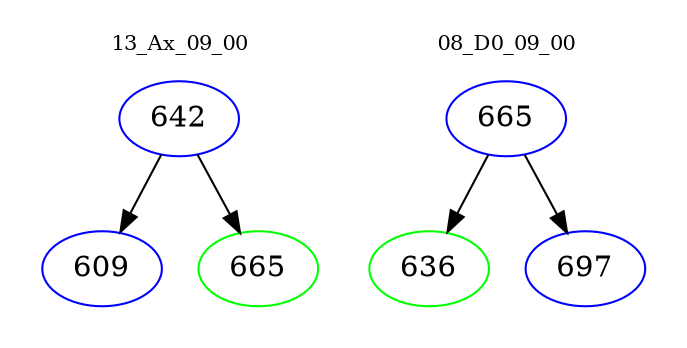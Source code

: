 digraph{
subgraph cluster_0 {
color = white
label = "13_Ax_09_00";
fontsize=10;
T0_642 [label="642", color="blue"]
T0_642 -> T0_609 [color="black"]
T0_609 [label="609", color="blue"]
T0_642 -> T0_665 [color="black"]
T0_665 [label="665", color="green"]
}
subgraph cluster_1 {
color = white
label = "08_D0_09_00";
fontsize=10;
T1_665 [label="665", color="blue"]
T1_665 -> T1_636 [color="black"]
T1_636 [label="636", color="green"]
T1_665 -> T1_697 [color="black"]
T1_697 [label="697", color="blue"]
}
}
